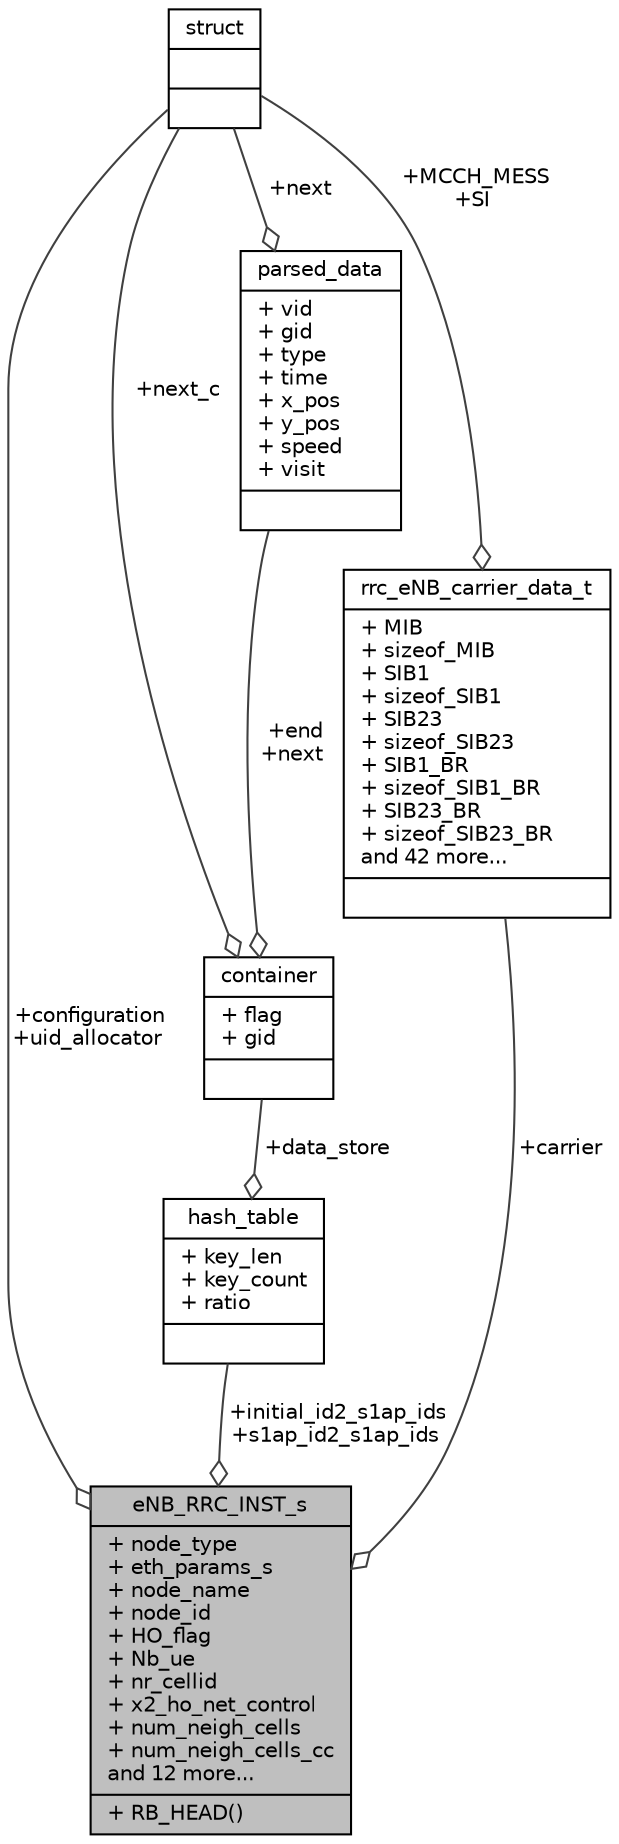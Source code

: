 digraph "eNB_RRC_INST_s"
{
 // LATEX_PDF_SIZE
  edge [fontname="Helvetica",fontsize="10",labelfontname="Helvetica",labelfontsize="10"];
  node [fontname="Helvetica",fontsize="10",shape=record];
  Node1 [label="{eNB_RRC_INST_s\n|+ node_type\l+ eth_params_s\l+ node_name\l+ node_id\l+ HO_flag\l+ Nb_ue\l+ nr_cellid\l+ x2_ho_net_control\l+ num_neigh_cells\l+ num_neigh_cells_cc\land 12 more...\l|+ RB_HEAD()\l}",height=0.2,width=0.4,color="black", fillcolor="grey75", style="filled", fontcolor="black",tooltip=" "];
  Node2 -> Node1 [color="grey25",fontsize="10",style="solid",label=" +configuration\n+uid_allocator" ,arrowhead="odiamond",fontname="Helvetica"];
  Node2 [label="{struct\n||}",height=0.2,width=0.4,color="black", fillcolor="white", style="filled",URL="$structstruct.html",tooltip="holds vehicle id and initial pointer to the head of the linked list in hastable"];
  Node3 -> Node1 [color="grey25",fontsize="10",style="solid",label=" +initial_id2_s1ap_ids\n+s1ap_id2_s1ap_ids" ,arrowhead="odiamond",fontname="Helvetica"];
  Node3 [label="{hash_table\n|+ key_len\l+ key_count\l+ ratio\l|}",height=0.2,width=0.4,color="black", fillcolor="white", style="filled",URL="$structhash__table.html",tooltip="identifies the hashtable for which operations are to be performed"];
  Node4 -> Node3 [color="grey25",fontsize="10",style="solid",label=" +data_store" ,arrowhead="odiamond",fontname="Helvetica"];
  Node4 [label="{container\n|+ flag\l+ gid\l|}",height=0.2,width=0.4,color="black", fillcolor="white", style="filled",URL="$structcontainer.html",tooltip=" "];
  Node2 -> Node4 [color="grey25",fontsize="10",style="solid",label=" +next_c" ,arrowhead="odiamond",fontname="Helvetica"];
  Node5 -> Node4 [color="grey25",fontsize="10",style="solid",label=" +end\n+next" ,arrowhead="odiamond",fontname="Helvetica"];
  Node5 [label="{parsed_data\n|+ vid\l+ gid\l+ type\l+ time\l+ x_pos\l+ y_pos\l+ speed\l+ visit\l|}",height=0.2,width=0.4,color="black", fillcolor="white", style="filled",URL="$structparsed__data.html",tooltip=" "];
  Node2 -> Node5 [color="grey25",fontsize="10",style="solid",label=" +next" ,arrowhead="odiamond",fontname="Helvetica"];
  Node6 -> Node1 [color="grey25",fontsize="10",style="solid",label=" +carrier" ,arrowhead="odiamond",fontname="Helvetica"];
  Node6 [label="{rrc_eNB_carrier_data_t\n|+ MIB\l+ sizeof_MIB\l+ SIB1\l+ sizeof_SIB1\l+ SIB23\l+ sizeof_SIB23\l+ SIB1_BR\l+ sizeof_SIB1_BR\l+ SIB23_BR\l+ sizeof_SIB23_BR\land 42 more...\l|}",height=0.2,width=0.4,color="black", fillcolor="white", style="filled",URL="$structrrc__eNB__carrier__data__t.html",tooltip=" "];
  Node2 -> Node6 [color="grey25",fontsize="10",style="solid",label=" +MCCH_MESS\n+SI" ,arrowhead="odiamond",fontname="Helvetica"];
}
